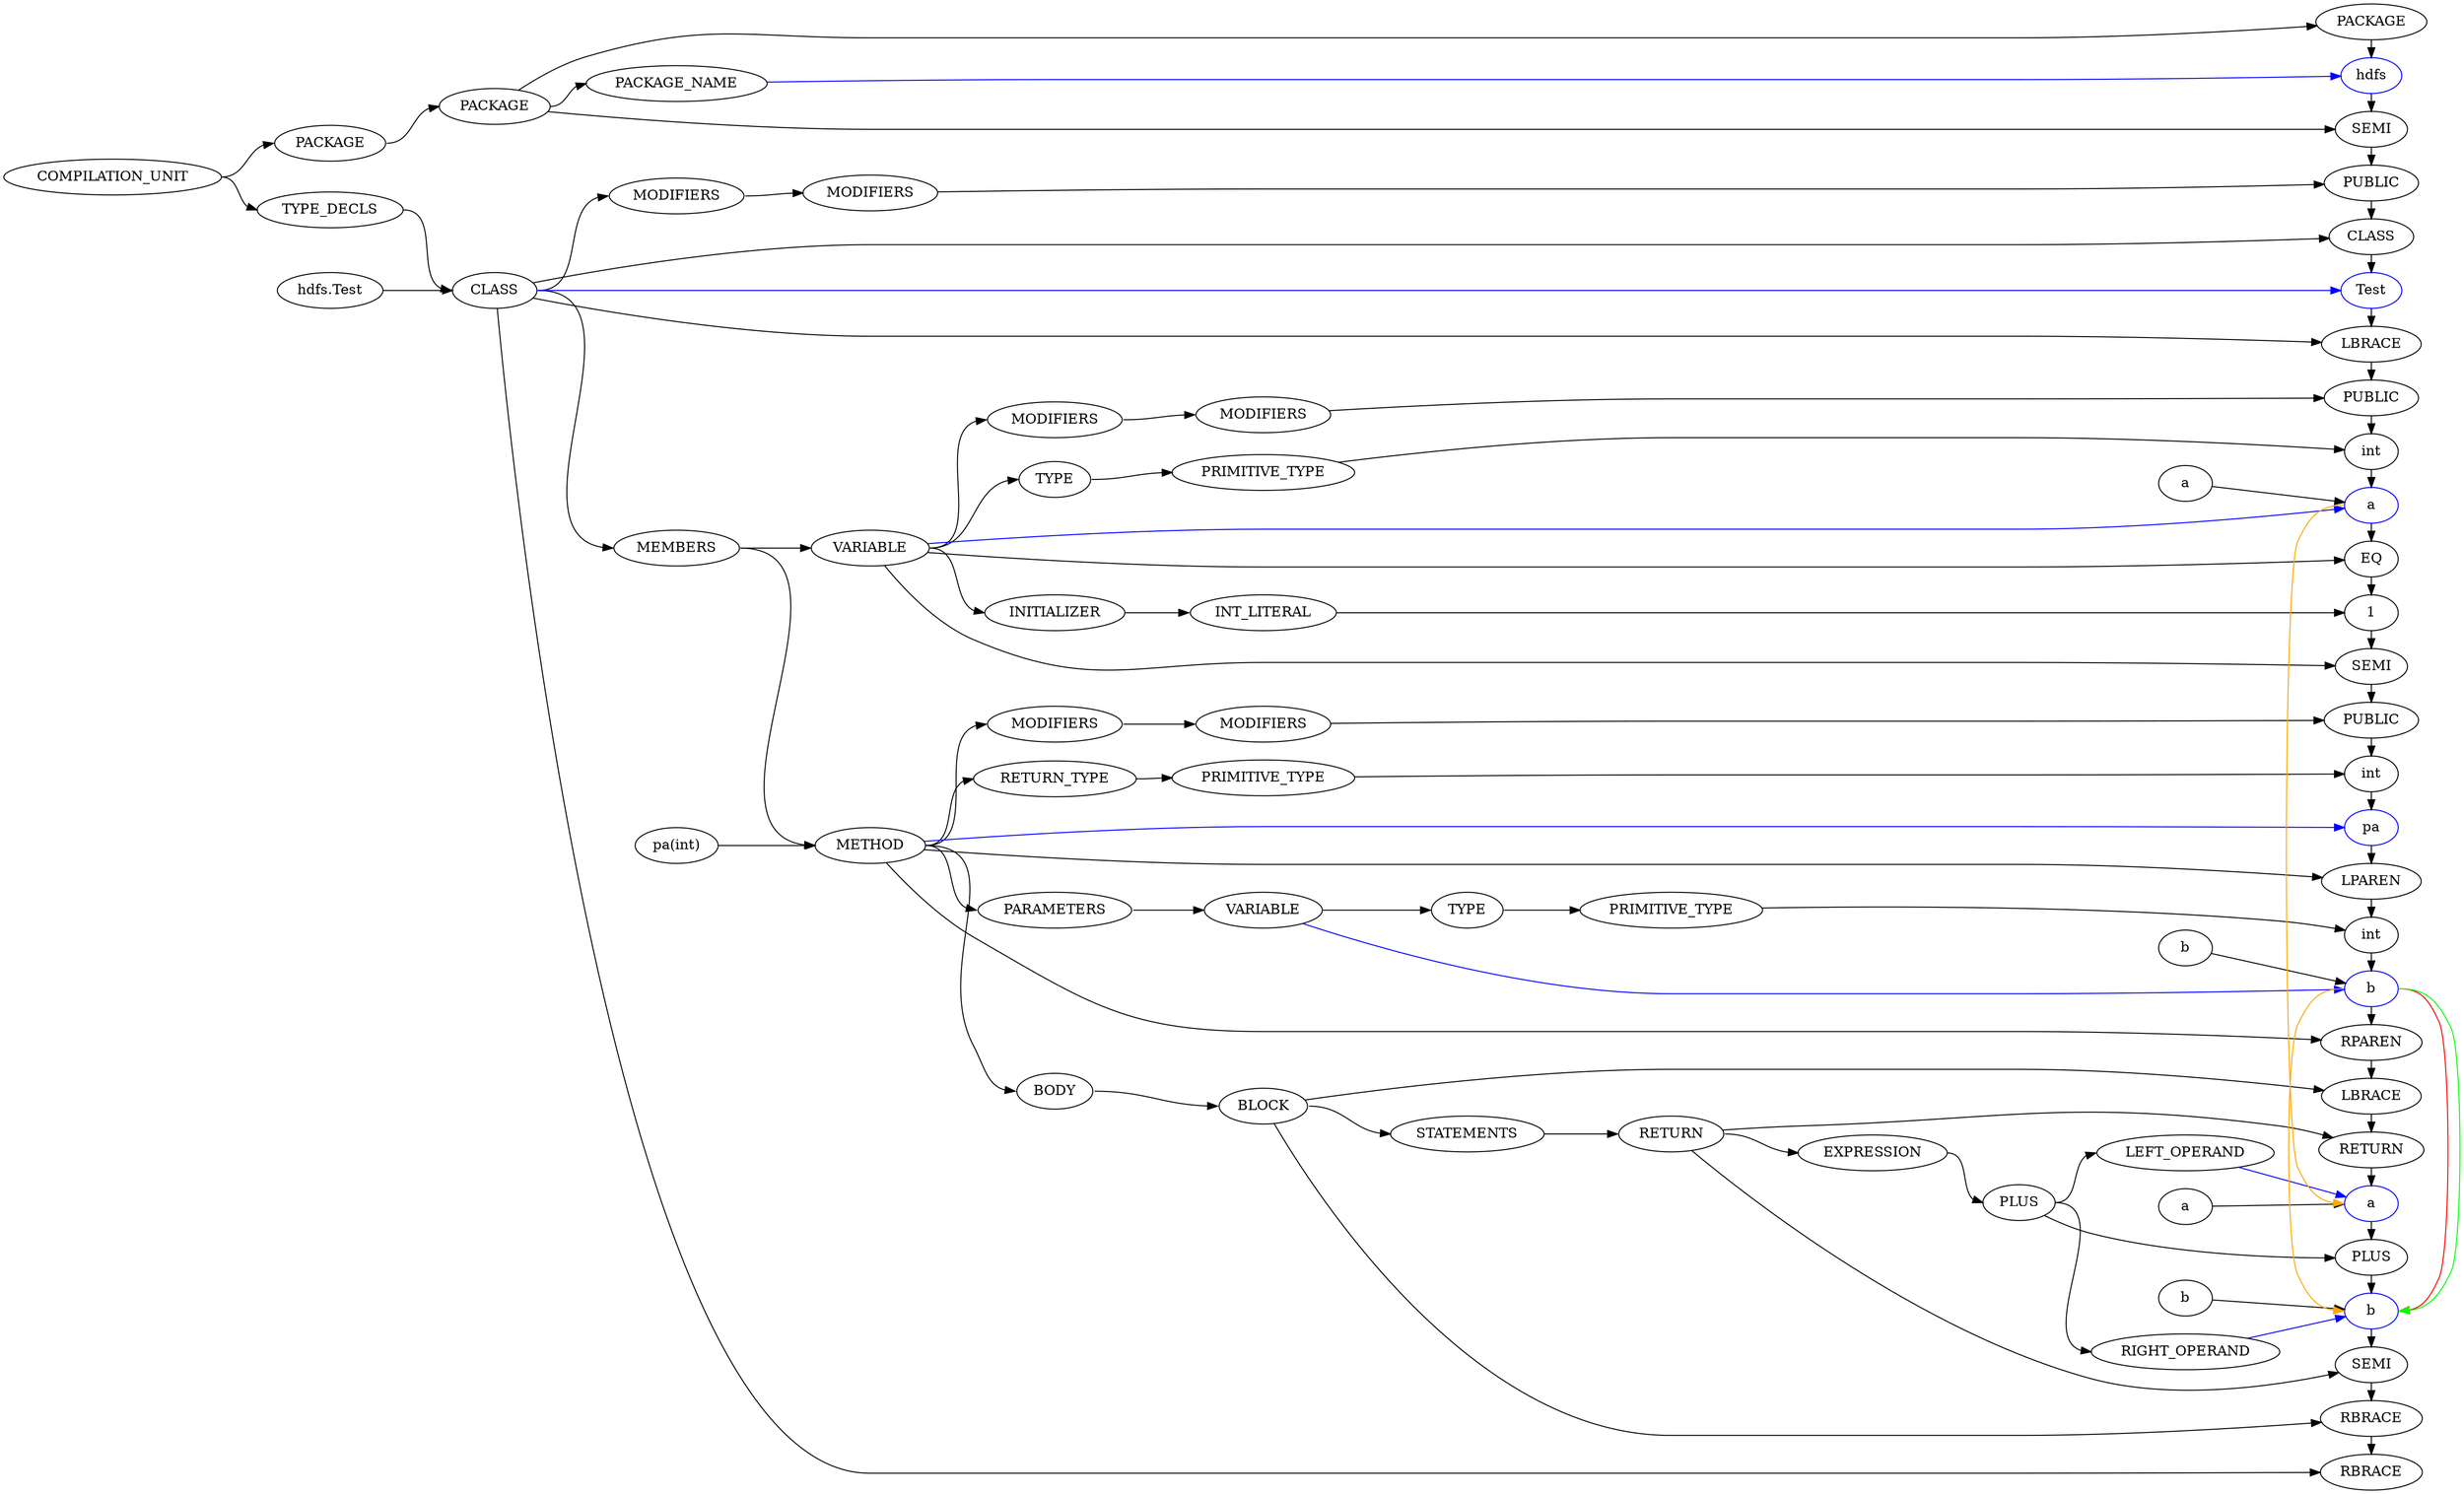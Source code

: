 digraph {
 rankdir=LR;
 subgraph {
  rank=same;
0 [ label="COMPILATION_UNIT" ];

 }
 subgraph {
  rank=same;
5 [ label="TYPE_DECLS" ];

1 [ label="PACKAGE" ];

 }
 subgraph {
  rank=same;
6 [ label="CLASS" ];

2 [ label="PACKAGE" ];

 }
 subgraph {
  rank=same;
7 [ label="MODIFIERS" ];

9 [ label="MEMBERS" ];

3 [ label="PACKAGE_NAME" ];

 }
 subgraph {
  rank=same;
8 [ label="MODIFIERS" ];

17 [ label="METHOD" ];

10 [ label="VARIABLE" ];

 }
 subgraph {
  rank=same;
22 [ label="PARAMETERS" ];

18 [ label="MODIFIERS" ];

28 [ label="BODY" ];

20 [ label="RETURN_TYPE" ];

15 [ label="INITIALIZER" ];

13 [ label="TYPE" ];

11 [ label="MODIFIERS" ];

 }
 subgraph {
  rank=same;
23 [ label="VARIABLE" ];

19 [ label="MODIFIERS" ];

29 [ label="BLOCK" ];

21 [ label="PRIMITIVE_TYPE" ];

16 [ label="INT_LITERAL" ];

14 [ label="PRIMITIVE_TYPE" ];

12 [ label="MODIFIERS" ];

 }
 subgraph {
  rank=same;
26 [ label="TYPE" ];

30 [ label="STATEMENTS" ];

 }
 subgraph {
  rank=same;
27 [ label="PRIMITIVE_TYPE" ];

31 [ label="RETURN" ];

 }
 subgraph {
  rank=same;
32 [ label="EXPRESSION" ];

 }
 subgraph {
  rank=same;
33 [ label="PLUS" ];

 }
 subgraph {
  rank=same;
36 [ label="RIGHT_OPERAND" ];

34 [ label="LEFT_OPERAND" ];

 }
 subgraph {
 }
 subgraph {
66 [ label="hdfs.Test" ];

70 [ label="a" ];

71 [ label="pa(int)" ];

72 [ label="b" ];

73 [ label="a" ];

74 [ label="b" ];

 }
 subgraph {
  rank=max;
38 [ label="PACKAGE" ];

39 [ label="hdfs" , color=blue];

40 [ label="SEMI" ];

41 [ label="PUBLIC" ];

42 [ label="CLASS" ];

43 [ label="Test" , color=blue];

44 [ label="LBRACE" ];

45 [ label="PUBLIC" ];

46 [ label="int" ];

47 [ label="a" , color=blue];

48 [ label="EQ" ];

49 [ label="1" ];

50 [ label="SEMI" ];

51 [ label="PUBLIC" ];

52 [ label="int" ];

53 [ label="pa" , color=blue];

54 [ label="LPAREN" ];

55 [ label="int" ];

56 [ label="b" , color=blue];

57 [ label="RPAREN" ];

58 [ label="LBRACE" ];

59 [ label="RETURN" ];

60 [ label="a" , color=blue];

61 [ label="PLUS" ];

62 [ label="b" , color=blue];

63 [ label="SEMI" ];

64 [ label="RBRACE" ];

65 [ label="RBRACE" ];

 }
0 -> 1 [ headport=w, tailport=e];

1 -> 2 [ headport=w, tailport=e];

2 -> 3 [ headport=w, tailport=e];

0 -> 5 [ headport=w, tailport=e];

5 -> 6 [ headport=w, tailport=e];

6 -> 7 [ headport=w, tailport=e];

7 -> 8 [ headport=w, tailport=e];

6 -> 9 [ headport=w, tailport=e];

9 -> 10 [ headport=w, tailport=e];

10 -> 11 [ headport=w, tailport=e];

11 -> 12 [ headport=w, tailport=e];

10 -> 13 [ headport=w, tailport=e];

13 -> 14 [ headport=w, tailport=e];

10 -> 15 [ headport=w, tailport=e];

15 -> 16 [ headport=w, tailport=e];

9 -> 17 [ headport=w, tailport=e];

17 -> 18 [ headport=w, tailport=e];

18 -> 19 [ headport=w, tailport=e];

17 -> 20 [ headport=w, tailport=e];

20 -> 21 [ headport=w, tailport=e];

17 -> 22 [ headport=w, tailport=e];

22 -> 23 [ headport=w, tailport=e];

23 -> 26 [ headport=w, tailport=e];

26 -> 27 [ headport=w, tailport=e];

17 -> 28 [ headport=w, tailport=e];

28 -> 29 [ headport=w, tailport=e];

29 -> 30 [ headport=w, tailport=e];

30 -> 31 [ headport=w, tailport=e];

31 -> 32 [ headport=w, tailport=e];

32 -> 33 [ headport=w, tailport=e];

33 -> 34 [ headport=w, tailport=e];

33 -> 36 [ headport=w, tailport=e];

38 -> 39 [ headport=n, tailport=s, weight=1000];

39 -> 40 [ headport=n, tailport=s, weight=1000];

40 -> 41 [ headport=n, tailport=s, weight=1000];

41 -> 42 [ headport=n, tailport=s, weight=1000];

42 -> 43 [ headport=n, tailport=s, weight=1000];

43 -> 44 [ headport=n, tailport=s, weight=1000];

44 -> 45 [ headport=n, tailport=s, weight=1000];

45 -> 46 [ headport=n, tailport=s, weight=1000];

46 -> 47 [ headport=n, tailport=s, weight=1000];

47 -> 48 [ headport=n, tailport=s, weight=1000];

48 -> 49 [ headport=n, tailport=s, weight=1000];

49 -> 50 [ headport=n, tailport=s, weight=1000];

50 -> 51 [ headport=n, tailport=s, weight=1000];

51 -> 52 [ headport=n, tailport=s, weight=1000];

52 -> 53 [ headport=n, tailport=s, weight=1000];

53 -> 54 [ headport=n, tailport=s, weight=1000];

54 -> 55 [ headport=n, tailport=s, weight=1000];

55 -> 56 [ headport=n, tailport=s, weight=1000];

56 -> 57 [ headport=n, tailport=s, weight=1000];

57 -> 58 [ headport=n, tailport=s, weight=1000];

58 -> 59 [ headport=n, tailport=s, weight=1000];

59 -> 60 [ headport=n, tailport=s, weight=1000];

60 -> 61 [ headport=n, tailport=s, weight=1000];

61 -> 62 [ headport=n, tailport=s, weight=1000];

62 -> 63 [ headport=n, tailport=s, weight=1000];

63 -> 64 [ headport=n, tailport=s, weight=1000];

64 -> 65 [ headport=n, tailport=s, weight=1000];

10 -> 47 [ color=blue];

23 -> 56 [ color=blue];

2 -> 38 [ ];

2 -> 40 [ ];

8 -> 41 [ ];

6 -> 42 [ ];

6 -> 43 [ color=blue];

6 -> 44 [ ];

12 -> 45 [ ];

14 -> 46 [ ];

10 -> 48 [ ];

16 -> 49 [ ];

10 -> 50 [ ];

19 -> 51 [ ];

21 -> 52 [ ];

17 -> 53 [ color=blue];

17 -> 54 [ ];

27 -> 55 [ ];

17 -> 57 [ ];

29 -> 58 [ ];

31 -> 59 [ ];

33 -> 61 [ ];

31 -> 63 [ ];

29 -> 64 [ ];

6 -> 65 [ ];

3 -> 39 [ color=blue];

34 -> 60 [ color=blue];

36 -> 62 [ color=blue];

56 -> 62 [ headport=e, tailport=e, color=red, weight=0];

56 -> 62 [ headport=e, tailport=e, color=green, weight=0];

47 -> 60 [ headport=w, tailport=w, color=orange, weight=0];

56 -> 62 [ headport=w, tailport=w, color=orange, weight=0];

66 -> 6 [ ];

70 -> 47 [ ];

71 -> 17 [ ];

72 -> 56 [ ];

73 -> 60 [ ];

74 -> 62 [ ];

}
